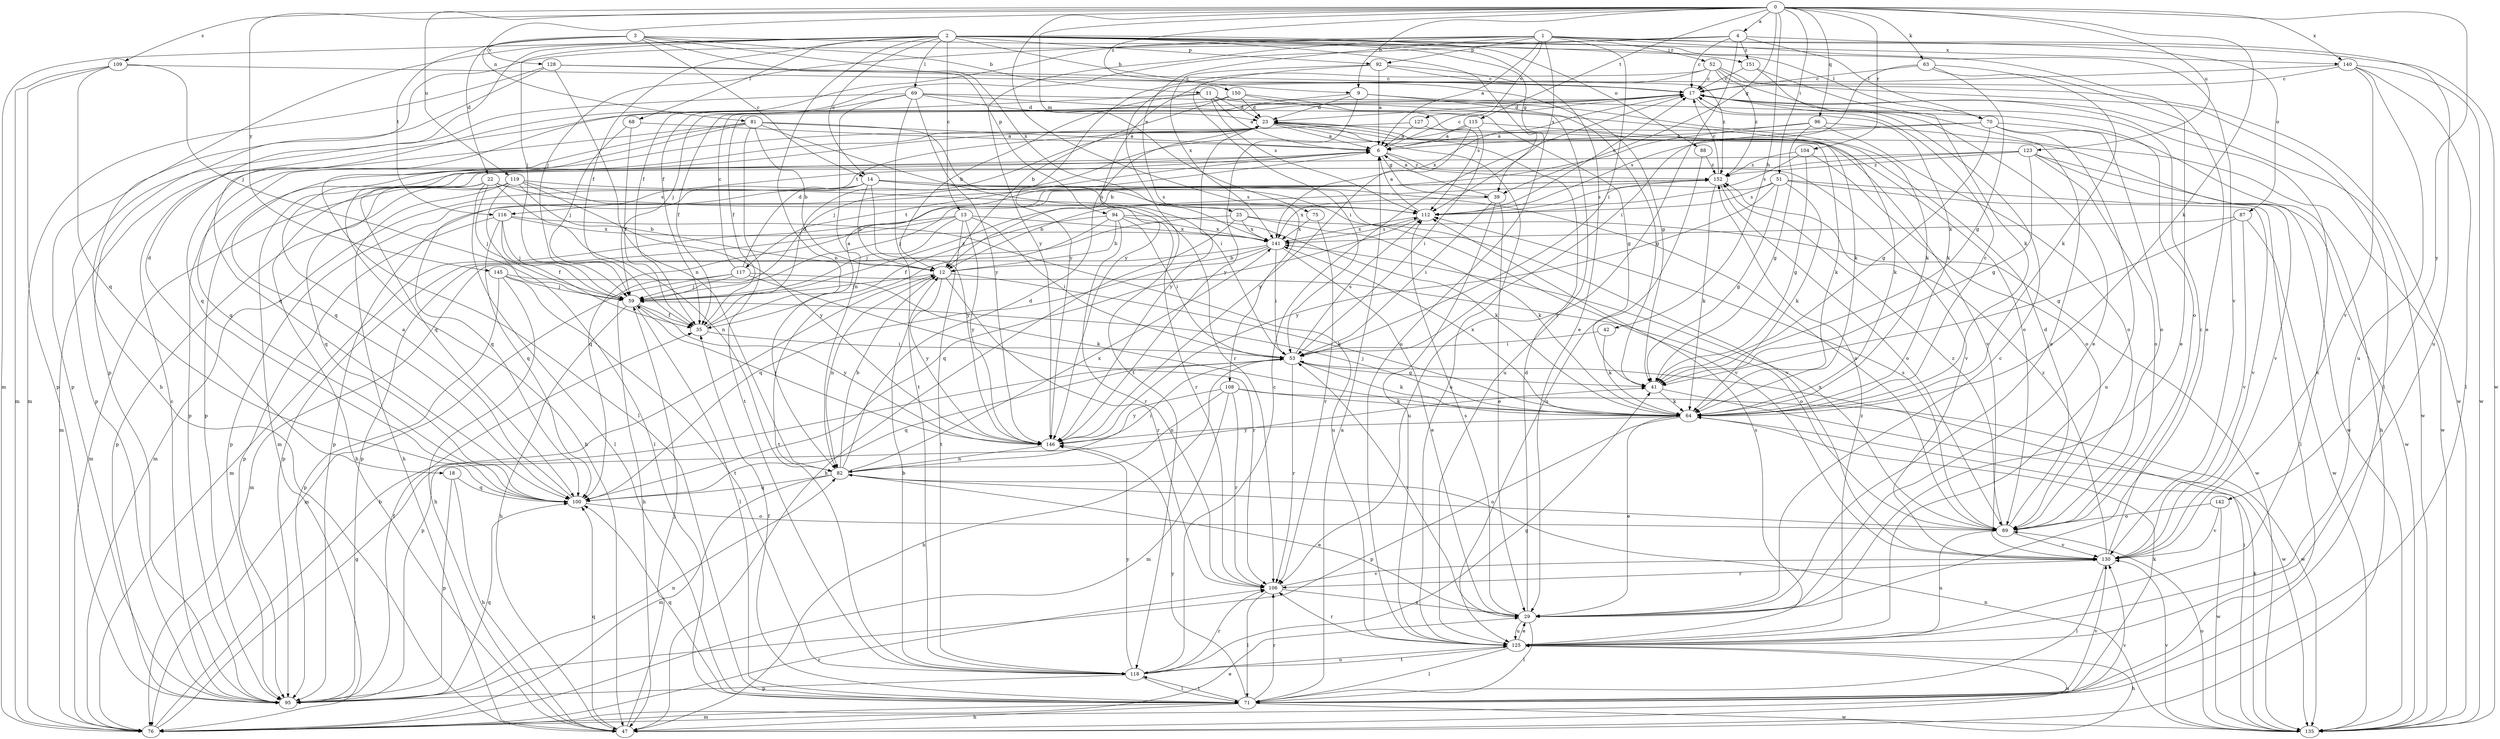 strict digraph  {
0;
1;
2;
3;
4;
6;
9;
11;
12;
13;
14;
17;
18;
22;
23;
25;
29;
35;
39;
41;
42;
47;
51;
52;
53;
59;
63;
64;
68;
69;
70;
71;
75;
76;
81;
82;
87;
88;
89;
92;
94;
95;
96;
100;
104;
106;
108;
109;
112;
115;
116;
117;
118;
119;
123;
125;
127;
128;
130;
135;
140;
141;
142;
145;
146;
150;
151;
152;
0 -> 4  [label=a];
0 -> 9  [label=b];
0 -> 39  [label=g];
0 -> 42  [label=h];
0 -> 51  [label=i];
0 -> 63  [label=k];
0 -> 64  [label=k];
0 -> 75  [label=m];
0 -> 81  [label=n];
0 -> 96  [label=q];
0 -> 104  [label=r];
0 -> 108  [label=s];
0 -> 109  [label=s];
0 -> 115  [label=t];
0 -> 119  [label=u];
0 -> 123  [label=u];
0 -> 140  [label=x];
0 -> 142  [label=y];
0 -> 145  [label=y];
0 -> 150  [label=z];
1 -> 6  [label=a];
1 -> 25  [label=e];
1 -> 29  [label=e];
1 -> 35  [label=f];
1 -> 52  [label=i];
1 -> 53  [label=i];
1 -> 59  [label=j];
1 -> 87  [label=o];
1 -> 92  [label=p];
1 -> 112  [label=s];
1 -> 127  [label=v];
1 -> 135  [label=w];
1 -> 146  [label=y];
2 -> 9  [label=b];
2 -> 13  [label=c];
2 -> 14  [label=c];
2 -> 18  [label=d];
2 -> 29  [label=e];
2 -> 35  [label=f];
2 -> 39  [label=g];
2 -> 47  [label=h];
2 -> 59  [label=j];
2 -> 68  [label=l];
2 -> 69  [label=l];
2 -> 70  [label=l];
2 -> 76  [label=m];
2 -> 82  [label=n];
2 -> 88  [label=o];
2 -> 92  [label=p];
2 -> 125  [label=u];
2 -> 140  [label=x];
2 -> 151  [label=z];
3 -> 11  [label=b];
3 -> 14  [label=c];
3 -> 22  [label=d];
3 -> 94  [label=p];
3 -> 116  [label=t];
3 -> 128  [label=v];
3 -> 130  [label=v];
3 -> 141  [label=x];
4 -> 17  [label=c];
4 -> 35  [label=f];
4 -> 70  [label=l];
4 -> 95  [label=p];
4 -> 106  [label=r];
4 -> 125  [label=u];
4 -> 151  [label=z];
6 -> 17  [label=c];
6 -> 39  [label=g];
6 -> 47  [label=h];
6 -> 116  [label=t];
6 -> 117  [label=t];
6 -> 130  [label=v];
6 -> 152  [label=z];
9 -> 23  [label=d];
9 -> 35  [label=f];
9 -> 41  [label=g];
9 -> 89  [label=o];
9 -> 146  [label=y];
11 -> 6  [label=a];
11 -> 12  [label=b];
11 -> 23  [label=d];
11 -> 64  [label=k];
11 -> 100  [label=q];
11 -> 112  [label=s];
12 -> 59  [label=j];
12 -> 64  [label=k];
12 -> 82  [label=n];
12 -> 106  [label=r];
12 -> 146  [label=y];
13 -> 53  [label=i];
13 -> 59  [label=j];
13 -> 76  [label=m];
13 -> 95  [label=p];
13 -> 118  [label=t];
13 -> 141  [label=x];
13 -> 146  [label=y];
14 -> 12  [label=b];
14 -> 76  [label=m];
14 -> 89  [label=o];
14 -> 95  [label=p];
14 -> 100  [label=q];
14 -> 112  [label=s];
14 -> 130  [label=v];
14 -> 146  [label=y];
17 -> 23  [label=d];
17 -> 35  [label=f];
17 -> 64  [label=k];
17 -> 135  [label=w];
17 -> 141  [label=x];
18 -> 47  [label=h];
18 -> 95  [label=p];
18 -> 100  [label=q];
22 -> 47  [label=h];
22 -> 59  [label=j];
22 -> 71  [label=l];
22 -> 82  [label=n];
22 -> 100  [label=q];
22 -> 112  [label=s];
22 -> 130  [label=v];
23 -> 6  [label=a];
23 -> 64  [label=k];
23 -> 89  [label=o];
23 -> 95  [label=p];
23 -> 100  [label=q];
23 -> 125  [label=u];
23 -> 135  [label=w];
23 -> 146  [label=y];
25 -> 47  [label=h];
25 -> 64  [label=k];
25 -> 95  [label=p];
25 -> 135  [label=w];
25 -> 141  [label=x];
29 -> 17  [label=c];
29 -> 23  [label=d];
29 -> 53  [label=i];
29 -> 71  [label=l];
29 -> 112  [label=s];
29 -> 125  [label=u];
35 -> 6  [label=a];
35 -> 23  [label=d];
35 -> 53  [label=i];
39 -> 6  [label=a];
39 -> 29  [label=e];
39 -> 53  [label=i];
39 -> 125  [label=u];
39 -> 141  [label=x];
41 -> 64  [label=k];
41 -> 135  [label=w];
42 -> 53  [label=i];
42 -> 64  [label=k];
47 -> 59  [label=j];
47 -> 100  [label=q];
47 -> 125  [label=u];
51 -> 12  [label=b];
51 -> 41  [label=g];
51 -> 64  [label=k];
51 -> 71  [label=l];
51 -> 112  [label=s];
51 -> 130  [label=v];
51 -> 146  [label=y];
52 -> 17  [label=c];
52 -> 29  [label=e];
52 -> 71  [label=l];
52 -> 118  [label=t];
52 -> 135  [label=w];
52 -> 146  [label=y];
52 -> 152  [label=z];
53 -> 41  [label=g];
53 -> 47  [label=h];
53 -> 64  [label=k];
53 -> 95  [label=p];
53 -> 100  [label=q];
53 -> 106  [label=r];
53 -> 112  [label=s];
59 -> 35  [label=f];
59 -> 47  [label=h];
59 -> 71  [label=l];
59 -> 146  [label=y];
59 -> 152  [label=z];
63 -> 17  [label=c];
63 -> 29  [label=e];
63 -> 41  [label=g];
63 -> 53  [label=i];
63 -> 64  [label=k];
64 -> 17  [label=c];
64 -> 29  [label=e];
64 -> 59  [label=j];
64 -> 95  [label=p];
64 -> 141  [label=x];
64 -> 146  [label=y];
68 -> 6  [label=a];
68 -> 35  [label=f];
68 -> 59  [label=j];
69 -> 23  [label=d];
69 -> 41  [label=g];
69 -> 64  [label=k];
69 -> 82  [label=n];
69 -> 95  [label=p];
69 -> 100  [label=q];
69 -> 118  [label=t];
69 -> 146  [label=y];
70 -> 6  [label=a];
70 -> 41  [label=g];
70 -> 47  [label=h];
70 -> 89  [label=o];
70 -> 112  [label=s];
70 -> 125  [label=u];
71 -> 6  [label=a];
71 -> 35  [label=f];
71 -> 47  [label=h];
71 -> 64  [label=k];
71 -> 76  [label=m];
71 -> 100  [label=q];
71 -> 106  [label=r];
71 -> 118  [label=t];
71 -> 130  [label=v];
71 -> 135  [label=w];
71 -> 146  [label=y];
75 -> 106  [label=r];
75 -> 141  [label=x];
76 -> 12  [label=b];
76 -> 29  [label=e];
76 -> 41  [label=g];
76 -> 106  [label=r];
76 -> 130  [label=v];
81 -> 6  [label=a];
81 -> 12  [label=b];
81 -> 53  [label=i];
81 -> 71  [label=l];
81 -> 76  [label=m];
81 -> 100  [label=q];
81 -> 106  [label=r];
81 -> 118  [label=t];
82 -> 12  [label=b];
82 -> 23  [label=d];
82 -> 29  [label=e];
82 -> 53  [label=i];
82 -> 76  [label=m];
82 -> 89  [label=o];
82 -> 100  [label=q];
82 -> 141  [label=x];
87 -> 41  [label=g];
87 -> 130  [label=v];
87 -> 135  [label=w];
87 -> 141  [label=x];
88 -> 125  [label=u];
88 -> 152  [label=z];
89 -> 23  [label=d];
89 -> 112  [label=s];
89 -> 125  [label=u];
89 -> 130  [label=v];
89 -> 141  [label=x];
89 -> 152  [label=z];
92 -> 6  [label=a];
92 -> 17  [label=c];
92 -> 53  [label=i];
92 -> 141  [label=x];
92 -> 152  [label=z];
94 -> 12  [label=b];
94 -> 35  [label=f];
94 -> 53  [label=i];
94 -> 64  [label=k];
94 -> 106  [label=r];
94 -> 118  [label=t];
94 -> 141  [label=x];
95 -> 17  [label=c];
95 -> 35  [label=f];
95 -> 82  [label=n];
95 -> 100  [label=q];
96 -> 6  [label=a];
96 -> 12  [label=b];
96 -> 41  [label=g];
96 -> 89  [label=o];
96 -> 135  [label=w];
100 -> 6  [label=a];
100 -> 89  [label=o];
104 -> 41  [label=g];
104 -> 89  [label=o];
104 -> 112  [label=s];
104 -> 152  [label=z];
106 -> 29  [label=e];
106 -> 71  [label=l];
106 -> 130  [label=v];
108 -> 64  [label=k];
108 -> 76  [label=m];
108 -> 82  [label=n];
108 -> 106  [label=r];
108 -> 135  [label=w];
108 -> 146  [label=y];
109 -> 17  [label=c];
109 -> 59  [label=j];
109 -> 76  [label=m];
109 -> 95  [label=p];
109 -> 100  [label=q];
112 -> 6  [label=a];
112 -> 17  [label=c];
112 -> 100  [label=q];
112 -> 141  [label=x];
115 -> 6  [label=a];
115 -> 53  [label=i];
115 -> 59  [label=j];
115 -> 64  [label=k];
115 -> 146  [label=y];
116 -> 35  [label=f];
116 -> 59  [label=j];
116 -> 95  [label=p];
116 -> 100  [label=q];
116 -> 125  [label=u];
116 -> 141  [label=x];
117 -> 17  [label=c];
117 -> 23  [label=d];
117 -> 47  [label=h];
117 -> 59  [label=j];
117 -> 76  [label=m];
117 -> 89  [label=o];
117 -> 106  [label=r];
118 -> 12  [label=b];
118 -> 17  [label=c];
118 -> 41  [label=g];
118 -> 71  [label=l];
118 -> 95  [label=p];
118 -> 106  [label=r];
118 -> 125  [label=u];
118 -> 146  [label=y];
119 -> 12  [label=b];
119 -> 47  [label=h];
119 -> 71  [label=l];
119 -> 76  [label=m];
119 -> 95  [label=p];
119 -> 106  [label=r];
119 -> 112  [label=s];
119 -> 146  [label=y];
123 -> 41  [label=g];
123 -> 76  [label=m];
123 -> 89  [label=o];
123 -> 100  [label=q];
123 -> 130  [label=v];
123 -> 135  [label=w];
123 -> 152  [label=z];
125 -> 17  [label=c];
125 -> 29  [label=e];
125 -> 47  [label=h];
125 -> 71  [label=l];
125 -> 106  [label=r];
125 -> 112  [label=s];
125 -> 118  [label=t];
125 -> 152  [label=z];
127 -> 6  [label=a];
127 -> 95  [label=p];
127 -> 130  [label=v];
128 -> 17  [label=c];
128 -> 41  [label=g];
128 -> 76  [label=m];
128 -> 82  [label=n];
128 -> 95  [label=p];
130 -> 17  [label=c];
130 -> 71  [label=l];
130 -> 106  [label=r];
130 -> 152  [label=z];
135 -> 53  [label=i];
135 -> 64  [label=k];
135 -> 82  [label=n];
135 -> 89  [label=o];
135 -> 130  [label=v];
140 -> 17  [label=c];
140 -> 71  [label=l];
140 -> 125  [label=u];
140 -> 130  [label=v];
140 -> 135  [label=w];
140 -> 146  [label=y];
141 -> 12  [label=b];
141 -> 29  [label=e];
141 -> 53  [label=i];
141 -> 76  [label=m];
141 -> 100  [label=q];
141 -> 112  [label=s];
142 -> 89  [label=o];
142 -> 130  [label=v];
142 -> 135  [label=w];
145 -> 47  [label=h];
145 -> 59  [label=j];
145 -> 64  [label=k];
145 -> 95  [label=p];
145 -> 118  [label=t];
146 -> 59  [label=j];
146 -> 82  [label=n];
150 -> 12  [label=b];
150 -> 23  [label=d];
150 -> 59  [label=j];
150 -> 112  [label=s];
150 -> 125  [label=u];
151 -> 17  [label=c];
151 -> 29  [label=e];
151 -> 64  [label=k];
152 -> 17  [label=c];
152 -> 59  [label=j];
152 -> 64  [label=k];
152 -> 89  [label=o];
152 -> 95  [label=p];
152 -> 100  [label=q];
152 -> 112  [label=s];
}
